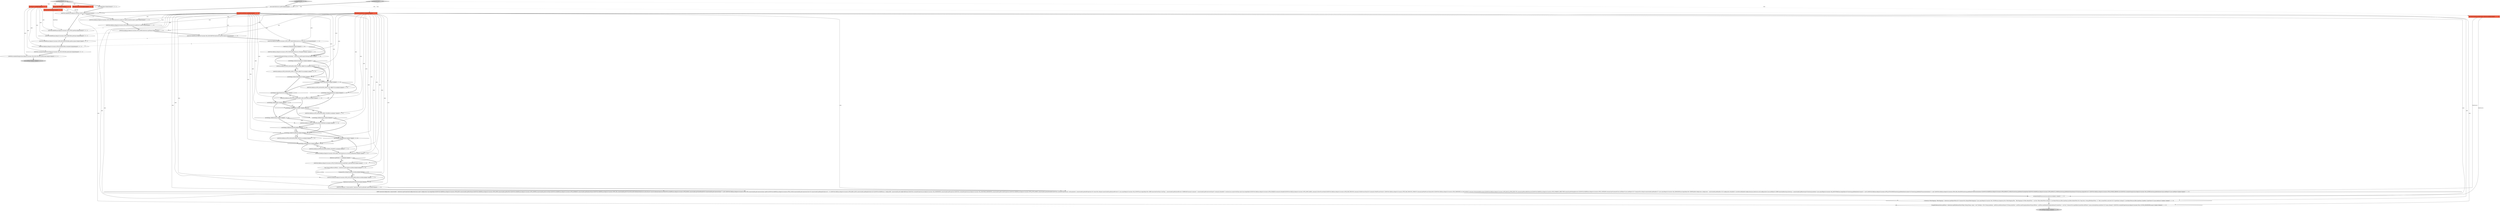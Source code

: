 digraph {
32 [style = filled, label = "JSONUtils.field(json,RegistryConstants.ATTR_NAME,dataSource.getName())@@@7@@@['1', '1', '0']", fillcolor = white, shape = ellipse image = "AAA0AAABBB1BBB"];
58 [style = filled, label = "JSONUtils.fieldNE(json,RegistryConstants.ATTR_NAME,filter.getName())@@@6@@@['0', '0', '1']", fillcolor = white, shape = ellipse image = "AAA0AAABBB3BBB"];
28 [style = filled, label = "JSONUtils.field(json,RegistryConstants.ATTR_FOLDER,dataSource.getFolder().getFolderPath())@@@23@@@['1', '1', '0']", fillcolor = white, shape = ellipse image = "AAA0AAABBB1BBB"];
3 [style = filled, label = "navSettings.isHideSchemas()@@@15@@@['1', '0', '0']", fillcolor = white, shape = diamond image = "AAA0AAABBB1BBB"];
36 [style = filled, label = "JSONUtils.field(json,RegistryConstants.ATTR_DRIVER,dataSource.getDriver().getId())@@@6@@@['1', '1', '0']", fillcolor = white, shape = ellipse image = "AAA0AAABBB1BBB"];
46 [style = filled, label = "@NotNull JsonWriter json@@@2@@@['0', '1', '0']", fillcolor = tomato, shape = box image = "AAA0AAABBB2BBB"];
15 [style = filled, label = "JSONUtils.field(json,ATTR_NAVIGATOR_SHOW_SYSTEM_OBJECTS,true)@@@11@@@['1', '0', '0']", fillcolor = white, shape = ellipse image = "AAA0AAABBB1BBB"];
45 [style = filled, label = "navSettings.isShowOnlyEntities()@@@16@@@['0', '1', '0']", fillcolor = white, shape = diamond image = "AAA0AAABBB2BBB"];
10 [style = filled, label = "json.endObject()@@@144@@@['1', '1', '0']", fillcolor = lightgray, shape = ellipse image = "AAA0AAABBB1BBB"];
30 [style = filled, label = "{SimplePreferenceStore prefStore = dataSource.getPreferenceStore()Map<String,String> props = new TreeMap<>()for (String propName : prefStore.preferenceNames()){String propValue = prefStore.getString(propName)String defValue = prefStore.getDefaultString(propName)if (propValue != null && !CommonUtils.equalObjects(propValue,defValue)) {props.put(propName,propValue)}}if (!props.isEmpty()) {JSONUtils.serializeProperties(json,RegistryConstants.TAG_CUSTOM_PROPERTIES,props)}}@@@130@@@['1', '1', '0']", fillcolor = white, shape = ellipse image = "AAA0AAABBB1BBB"];
12 [style = filled, label = "DataSourceNavigatorSettings navSettings = dataSource.getNavigatorSettings()@@@13@@@['1', '1', '0']", fillcolor = white, shape = ellipse image = "AAA0AAABBB1BBB"];
44 [style = filled, label = "dataSource.isTemplate()@@@10@@@['0', '1', '0']", fillcolor = white, shape = diamond image = "AAA1AAABBB2BBB"];
57 [style = filled, label = "JSONUtils.serializeStringList(json,RegistryConstants.TAG_INCLUDE,filter.getInclude())@@@9@@@['0', '0', '1']", fillcolor = white, shape = ellipse image = "AAA0AAABBB3BBB"];
54 [style = filled, label = "JsonWriter json@@@2@@@['0', '0', '1']", fillcolor = tomato, shape = box image = "AAA0AAABBB3BBB"];
27 [style = filled, label = "JSONUtils.field(json,ATTR_NAVIGATOR_SHOW_ONLY_ENTITIES,true)@@@16@@@['1', '1', '0']", fillcolor = white, shape = ellipse image = "AAA0AAABBB1BBB"];
2 [style = filled, label = "json.name(dataSource.getId())@@@3@@@['1', '1', '0']", fillcolor = white, shape = ellipse image = "AAA0AAABBB1BBB"];
39 [style = filled, label = "JSONUtils.field(json,ATTR_NAVIGATOR_HIDE_VIRTUAL,true)@@@19@@@['0', '1', '0']", fillcolor = white, shape = ellipse image = "AAA0AAABBB2BBB"];
9 [style = filled, label = "{Collection<FilterMapping> filterMappings = dataSource.getObjectFilters()if (!CommonUtils.isEmpty(filterMappings)) {json.name(RegistryConstants.TAG_FILTERS)json.beginArray()for (FilterMapping filter : filterMappings){if (filter.defaultFilter != null && !filter.defaultFilter.isEmpty()) {saveObjectFiler(json,filter.typeName,null,filter.defaultFilter)}for (Map.Entry<String,DBSObjectFilter> cf : filter.customFilters.entrySet()){if (!cf.getValue().isEmpty()) {saveObjectFiler(json,filter.typeName,cf.getKey(),cf.getValue())}}}json.endArray()}}@@@112@@@['1', '1', '0']", fillcolor = white, shape = ellipse image = "AAA0AAABBB1BBB"];
26 [style = filled, label = "!CommonUtils.isEmpty(lockPasswordHash)@@@26@@@['1', '1', '0']", fillcolor = white, shape = diamond image = "AAA0AAABBB1BBB"];
48 [style = filled, label = "saveDataSource['0', '1', '0']", fillcolor = lightgray, shape = diamond image = "AAA0AAABBB2BBB"];
52 [style = filled, label = "json.endObject()@@@11@@@['0', '0', '1']", fillcolor = lightgray, shape = ellipse image = "AAA0AAABBB3BBB"];
42 [style = filled, label = "JSONUtils.field(json,ATTR_NAVIGATOR_MERGE_ENTITIES,true)@@@20@@@['0', '1', '0']", fillcolor = white, shape = ellipse image = "AAA0AAABBB2BBB"];
14 [style = filled, label = "navSettings.isShowOnlyEntities()@@@13@@@['1', '0', '0']", fillcolor = white, shape = diamond image = "AAA0AAABBB1BBB"];
11 [style = filled, label = "@NotNull DataSourceDescriptor dataSource@@@2@@@['1', '1', '0']", fillcolor = tomato, shape = box image = "AAA0AAABBB1BBB"];
17 [style = filled, label = "dataSource.getFolder() != null@@@22@@@['1', '1', '0']", fillcolor = white, shape = diamond image = "AAA0AAABBB1BBB"];
35 [style = filled, label = "navSettings.isHideFolders()@@@17@@@['1', '1', '0']", fillcolor = white, shape = diamond image = "AAA0AAABBB1BBB"];
34 [style = filled, label = "navSettings.isHideFolders()@@@14@@@['1', '0', '0']", fillcolor = white, shape = diamond image = "AAA0AAABBB1BBB"];
50 [style = filled, label = "saveObjectFiler['0', '0', '1']", fillcolor = lightgray, shape = diamond image = "AAA0AAABBB3BBB"];
38 [style = filled, label = "JSONUtils.field(json,ATTR_NAVIGATOR_HIDE_FOLDERS,true)@@@17@@@['0', '1', '0']", fillcolor = white, shape = ellipse image = "AAA0AAABBB2BBB"];
61 [style = filled, label = "JSONUtils.field(json,RegistryConstants.ATTR_ENABLED,filter.isEnabled())@@@8@@@['0', '0', '1']", fillcolor = white, shape = ellipse image = "AAA0AAABBB3BBB"];
24 [style = filled, label = "JSONUtils.fieldNE(json,RegistryConstants.ATTR_ID,objectID)@@@4@@@['1', '1', '1']", fillcolor = white, shape = ellipse image = "AAA0AAABBB1BBB"];
29 [style = filled, label = "{DBPConnectionConfiguration connectionInfo = dataSource.getConnectionConfiguration()json.name(\"configuration\")json.beginObject()JSONUtils.fieldNE(json,RegistryConstants.ATTR_HOST,connectionInfo.getHostName())JSONUtils.fieldNE(json,RegistryConstants.ATTR_PORT,connectionInfo.getHostPort())JSONUtils.fieldNE(json,RegistryConstants.ATTR_SERVER,connectionInfo.getServerName())JSONUtils.fieldNE(json,RegistryConstants.ATTR_DATABASE,connectionInfo.getDatabaseName())JSONUtils.fieldNE(json,RegistryConstants.ATTR_URL,connectionInfo.getUrl())saveSecuredCredentials(dataSource,null,null,new SecureCredentials(dataSource))JSONUtils.fieldNE(json,RegistryConstants.ATTR_HOME,connectionInfo.getClientHomeId())if (connectionInfo.getConnectionType() != null) {JSONUtils.field(json,RegistryConstants.ATTR_TYPE,connectionInfo.getConnectionType().getId())}JSONUtils.fieldNE(json,RegistryConstants.ATTR_COLOR,connectionInfo.getConnectionColor())if (connectionInfo.getKeepAliveInterval() > 0) {JSONUtils.field(json,RegistryConstants.ATTR_KEEP_ALIVE,connectionInfo.getKeepAliveInterval())}JSONUtils.fieldNE(json,\"config-profile\",connectionInfo.getConfigProfileName())JSONUtils.serializeProperties(json,RegistryConstants.TAG_PROPERTIES,connectionInfo.getProperties())JSONUtils.serializeProperties(json,RegistryConstants.TAG_PROVIDER_PROPERTIES,connectionInfo.getProviderProperties())JSONUtils.fieldNE(json,RegistryConstants.ATTR_AUTH_MODEL,connectionInfo.getAuthModelId())JSONUtils.serializeProperties(json,\"auth-properties\",connectionInfo.getAuthProperties())if (!ArrayUtils.isEmpty(connectionInfo.getDeclaredEvents())) {json.name(RegistryConstants.TAG_EVENTS)json.beginObject()for (DBPConnectionEventType eventType : connectionInfo.getDeclaredEvents()){DBRShellCommand command = connectionInfo.getEvent(eventType)if (!command.isEnabled()) {continue}json.name(eventType.name())json.beginObject()JSONUtils.field(json,RegistryConstants.ATTR_ENABLED,command.isEnabled())JSONUtils.field(json,RegistryConstants.ATTR_SHOW_PANEL,command.isShowProcessPanel())JSONUtils.field(json,RegistryConstants.ATTR_WAIT_PROCESS,command.isWaitProcessFinish())if (command.isWaitProcessFinish()) {JSONUtils.field(json,RegistryConstants.ATTR_WAIT_PROCESS_TIMEOUT,command.getWaitProcessTimeoutMs())}JSONUtils.field(json,RegistryConstants.ATTR_TERMINATE_AT_DISCONNECT,command.isTerminateAtDisconnect())JSONUtils.field(json,RegistryConstants.ATTR_PAUSE_AFTER_EXECUTE,command.getPauseAfterExecute())JSONUtils.fieldNE(json,RegistryConstants.ATTR_WORKING_DIRECTORY,command.getWorkingDirectory())JSONUtils.fieldNE(json,RegistryConstants.ATTR_COMMAND,command.getCommand())json.endObject()}json.endObject()}if (!CommonUtils.isEmpty(connectionInfo.getHandlers())) {json.name(RegistryConstants.TAG_HANDLERS)json.beginObject()for (DBWHandlerConfiguration configuration : connectionInfo.getHandlers()){if (configuration.isEnabled()) {saveNetworkHandlerConfiguration(json,dataSource,null,configuration)}}json.endObject()}{DBPConnectionBootstrap bootstrap = connectionInfo.getBootstrap()if (bootstrap.hasData()) {json.name(RegistryConstants.TAG_BOOTSTRAP)json.beginObject()if (bootstrap.getDefaultAutoCommit() != null) {JSONUtils.field(json,RegistryConstants.ATTR_AUTOCOMMIT,bootstrap.getDefaultAutoCommit())}if (bootstrap.getDefaultTransactionIsolation() != null) {JSONUtils.field(json,RegistryConstants.ATTR_TXN_ISOLATION,bootstrap.getDefaultTransactionIsolation())}JSONUtils.fieldNE(json,RegistryConstants.ATTR_DEFAULT_CATALOG,bootstrap.getDefaultCatalogName())JSONUtils.fieldNE(json,RegistryConstants.ATTR_DEFAULT_SCHEMA,bootstrap.getDefaultSchemaName())if (bootstrap.isIgnoreErrors()) {JSONUtils.field(json,RegistryConstants.ATTR_IGNORE_ERRORS,true)}JSONUtils.serializeStringList(json,RegistryConstants.TAG_QUERY,bootstrap.getInitQueries())json.endObject()}}json.endObject()}@@@32@@@['1', '1', '0']", fillcolor = white, shape = ellipse image = "AAA0AAABBB1BBB"];
41 [style = filled, label = "navSettings.isHideSchemas()@@@18@@@['0', '1', '0']", fillcolor = white, shape = diamond image = "AAA0AAABBB2BBB"];
49 [style = filled, label = "String typeName@@@2@@@['0', '0', '1']", fillcolor = tomato, shape = box image = "AAA0AAABBB3BBB"];
59 [style = filled, label = "JSONUtils.fieldNE(json,RegistryConstants.ATTR_DESCRIPTION,filter.getDescription())@@@7@@@['0', '0', '1']", fillcolor = white, shape = ellipse image = "AAA0AAABBB3BBB"];
16 [style = filled, label = "navSettings.isHideVirtualModel()@@@19@@@['1', '1', '0']", fillcolor = white, shape = diamond image = "AAA0AAABBB1BBB"];
0 [style = filled, label = "JSONUtils.field(json,RegistryConstants.ATTR_PROVIDER,dataSource.getDriver().getProviderDescriptor().getId())@@@5@@@['1', '1', '0']", fillcolor = white, shape = ellipse image = "AAA0AAABBB1BBB"];
56 [style = filled, label = "String objectID@@@2@@@['0', '0', '1']", fillcolor = tomato, shape = box image = "AAA0AAABBB3BBB"];
47 [style = filled, label = "navSettings.isShowSystemObjects()@@@14@@@['0', '1', '0']", fillcolor = white, shape = diamond image = "AAA0AAABBB2BBB"];
20 [style = filled, label = "serializeModifyPermissions(json,dataSource)@@@111@@@['1', '1', '0']", fillcolor = white, shape = ellipse image = "AAA0AAABBB1BBB"];
33 [style = filled, label = "JSONUtils.field(json,RegistryConstants.ATTR_LOCK_PASSWORD,lockPasswordHash)@@@27@@@['1', '1', '0']", fillcolor = white, shape = ellipse image = "AAA0AAABBB1BBB"];
23 [style = filled, label = "dataSource.hasSharedVirtualModel()@@@29@@@['1', '1', '0']", fillcolor = white, shape = diamond image = "AAA0AAABBB1BBB"];
40 [style = filled, label = "JSONUtils.field(json,RegistryConstants.ATTR_TEMPLATE,dataSource.isTemplate())@@@11@@@['0', '1', '0']", fillcolor = white, shape = ellipse image = "AAA1AAABBB2BBB"];
6 [style = filled, label = "navSettings.isHideVirtualModel()@@@16@@@['1', '0', '0']", fillcolor = white, shape = diamond image = "AAA0AAABBB1BBB"];
37 [style = filled, label = "JSONUtils.fieldNE(json,RegistryConstants.TAG_DESCRIPTION,dataSource.getDescription())@@@8@@@['1', '1', '0']", fillcolor = white, shape = ellipse image = "AAA0AAABBB1BBB"];
53 [style = filled, label = "JSONUtils.fieldNE(json,RegistryConstants.ATTR_TYPE,typeName)@@@5@@@['0', '0', '1']", fillcolor = white, shape = ellipse image = "AAA0AAABBB3BBB"];
13 [style = filled, label = "navSettings.isMergeEntities()@@@17@@@['1', '0', '0']", fillcolor = white, shape = diamond image = "AAA0AAABBB1BBB"];
18 [style = filled, label = "navSettings.isMergeEntities()@@@20@@@['1', '1', '0']", fillcolor = white, shape = diamond image = "AAA0AAABBB1BBB"];
19 [style = filled, label = "JSONUtils.field(json,ATTR_NAVIGATOR_SHOW_SYSTEM_OBJECTS,true)@@@14@@@['1', '1', '0']", fillcolor = white, shape = ellipse image = "AAA0AAABBB1BBB"];
22 [style = filled, label = "navSettings.isShowUtilityObjects()@@@15@@@['1', '1', '0']", fillcolor = white, shape = diamond image = "AAA0AAABBB1BBB"];
55 [style = filled, label = "json.beginObject()@@@3@@@['0', '0', '1']", fillcolor = white, shape = ellipse image = "AAA0AAABBB3BBB"];
25 [style = filled, label = "JSONUtils.field(json,RegistryConstants.ATTR_SAVE_PASSWORD,dataSource.isSavePassword())@@@9@@@['1', '1', '0']", fillcolor = white, shape = ellipse image = "AAA0AAABBB1BBB"];
8 [style = filled, label = "@NotNull JsonWriter json@@@2@@@['1', '0', '0']", fillcolor = tomato, shape = box image = "AAA0AAABBB1BBB"];
5 [style = filled, label = "JSONUtils.field(json,\"virtual-model-id\",dataSource.getVirtualModel().getId())@@@30@@@['1', '1', '0']", fillcolor = white, shape = ellipse image = "AAA0AAABBB1BBB"];
21 [style = filled, label = "navSettings.isShowUtilityObjects()@@@12@@@['1', '0', '0']", fillcolor = white, shape = diamond image = "AAA0AAABBB1BBB"];
4 [style = filled, label = "saveDataSource['1', '0', '0']", fillcolor = lightgray, shape = diamond image = "AAA0AAABBB1BBB"];
51 [style = filled, label = "JSONUtils.serializeStringList(json,RegistryConstants.TAG_EXCLUDE,filter.getExclude())@@@10@@@['0', '0', '1']", fillcolor = white, shape = ellipse image = "AAA0AAABBB3BBB"];
60 [style = filled, label = "DBSObjectFilter filter@@@2@@@['0', '0', '1']", fillcolor = tomato, shape = box image = "AAA0AAABBB3BBB"];
1 [style = filled, label = "final String lockPasswordHash = dataSource.getLockPasswordHash()@@@25@@@['1', '1', '0']", fillcolor = white, shape = ellipse image = "AAA0AAABBB1BBB"];
7 [style = filled, label = "JSONUtils.field(json,RegistryConstants.ATTR_READ_ONLY,dataSource.isConnectionReadOnly())@@@21@@@['1', '1', '0']", fillcolor = white, shape = ellipse image = "AAA0AAABBB1BBB"];
43 [style = filled, label = "JSONUtils.field(json,ATTR_NAVIGATOR_SHOW_UTIL_OBJECTS,true)@@@15@@@['0', '1', '0']", fillcolor = white, shape = ellipse image = "AAA0AAABBB2BBB"];
31 [style = filled, label = "JSONUtils.field(json,ATTR_NAVIGATOR_HIDE_SCHEMAS,true)@@@18@@@['1', '1', '0']", fillcolor = white, shape = ellipse image = "AAA0AAABBB1BBB"];
35->38 [style = dotted, label="true"];
1->33 [style = solid, label="lockPasswordHash"];
6->16 [style = dotted, label="true"];
59->61 [style = bold, label=""];
21->22 [style = bold, label=""];
43->45 [style = bold, label=""];
50->54 [style = dotted, label="true"];
46->31 [style = solid, label="json"];
32->37 [style = bold, label=""];
21->22 [style = dotted, label="true"];
38->41 [style = bold, label=""];
46->30 [style = solid, label="json"];
51->52 [style = bold, label=""];
19->22 [style = bold, label=""];
17->28 [style = dotted, label="true"];
16->13 [style = bold, label=""];
9->30 [style = bold, label=""];
45->27 [style = dotted, label="true"];
25->12 [style = bold, label=""];
46->37 [style = solid, label="json"];
39->18 [style = bold, label=""];
61->57 [style = bold, label=""];
4->2 [style = bold, label=""];
3->6 [style = bold, label=""];
48->46 [style = dotted, label="true"];
48->11 [style = dotted, label="true"];
28->1 [style = bold, label=""];
31->6 [style = bold, label=""];
8->16 [style = solid, label="json"];
22->14 [style = bold, label=""];
45->27 [style = bold, label=""];
33->23 [style = bold, label=""];
47->22 [style = bold, label=""];
5->29 [style = bold, label=""];
54->53 [style = solid, label="json"];
26->23 [style = bold, label=""];
8->30 [style = solid, label="json"];
27->34 [style = bold, label=""];
8->18 [style = solid, label="json"];
46->27 [style = solid, label="json"];
8->29 [style = solid, label="json"];
54->59 [style = solid, label="json"];
58->59 [style = bold, label=""];
23->29 [style = bold, label=""];
17->1 [style = bold, label=""];
46->38 [style = solid, label="json"];
8->27 [style = solid, label="json"];
35->3 [style = bold, label=""];
16->39 [style = bold, label=""];
50->56 [style = dotted, label="true"];
24->53 [style = bold, label=""];
42->7 [style = bold, label=""];
25->61 [style = dashed, label="0"];
15->21 [style = bold, label=""];
12->47 [style = bold, label=""];
24->0 [style = bold, label=""];
8->37 [style = solid, label="json"];
54->57 [style = solid, label="json"];
8->15 [style = solid, label="json"];
50->55 [style = bold, label=""];
44->40 [style = dotted, label="true"];
8->20 [style = solid, label="json"];
3->31 [style = dotted, label="true"];
8->5 [style = solid, label="json"];
41->16 [style = bold, label=""];
0->36 [style = bold, label=""];
57->51 [style = bold, label=""];
12->19 [style = bold, label=""];
23->5 [style = bold, label=""];
22->43 [style = bold, label=""];
8->32 [style = solid, label="json"];
14->34 [style = bold, label=""];
2->24 [style = bold, label=""];
46->42 [style = solid, label="json"];
54->24 [style = solid, label="json"];
8->28 [style = solid, label="json"];
46->20 [style = solid, label="json"];
34->35 [style = bold, label=""];
22->45 [style = bold, label=""];
25->44 [style = bold, label=""];
31->16 [style = bold, label=""];
53->58 [style = bold, label=""];
44->40 [style = bold, label=""];
46->19 [style = solid, label="json"];
21->14 [style = bold, label=""];
35->41 [style = bold, label=""];
46->25 [style = solid, label="json"];
36->53 [style = dashed, label="0"];
47->19 [style = bold, label=""];
56->24 [style = solid, label="objectID"];
23->5 [style = dotted, label="true"];
4->11 [style = dotted, label="true"];
26->33 [style = bold, label=""];
0->24 [style = dashed, label="0"];
8->22 [style = solid, label="json"];
41->31 [style = bold, label=""];
46->36 [style = solid, label="json"];
41->31 [style = dotted, label="true"];
8->9 [style = solid, label="json"];
46->43 [style = solid, label="json"];
6->16 [style = bold, label=""];
49->53 [style = solid, label="typeName"];
46->40 [style = solid, label="json"];
16->39 [style = dotted, label="true"];
13->18 [style = dotted, label="true"];
3->31 [style = bold, label=""];
19->15 [style = dotted, label="true"];
26->33 [style = dotted, label="true"];
8->35 [style = solid, label="json"];
36->32 [style = bold, label=""];
7->17 [style = bold, label=""];
45->35 [style = bold, label=""];
1->26 [style = bold, label=""];
20->9 [style = bold, label=""];
48->2 [style = bold, label=""];
47->19 [style = dotted, label="true"];
29->20 [style = bold, label=""];
18->7 [style = bold, label=""];
46->7 [style = solid, label="json"];
14->27 [style = bold, label=""];
46->28 [style = solid, label="json"];
37->59 [style = dashed, label="0"];
44->12 [style = bold, label=""];
32->58 [style = dashed, label="0"];
13->7 [style = bold, label=""];
46->29 [style = solid, label="json"];
40->12 [style = bold, label=""];
18->42 [style = bold, label=""];
50->49 [style = dotted, label="true"];
22->43 [style = dotted, label="true"];
8->25 [style = solid, label="json"];
46->32 [style = solid, label="json"];
16->18 [style = bold, label=""];
11->29 [style = solid, label="dataSource"];
14->27 [style = dotted, label="true"];
19->15 [style = bold, label=""];
54->58 [style = solid, label="json"];
34->35 [style = dotted, label="true"];
6->13 [style = bold, label=""];
18->42 [style = dotted, label="true"];
8->33 [style = solid, label="json"];
46->39 [style = solid, label="json"];
34->3 [style = bold, label=""];
30->10 [style = bold, label=""];
55->24 [style = bold, label=""];
13->18 [style = bold, label=""];
27->35 [style = bold, label=""];
4->8 [style = dotted, label="true"];
46->33 [style = solid, label="json"];
19->21 [style = bold, label=""];
50->60 [style = dotted, label="true"];
11->20 [style = solid, label="dataSource"];
8->7 [style = solid, label="json"];
46->0 [style = solid, label="json"];
35->38 [style = bold, label=""];
17->28 [style = bold, label=""];
54->61 [style = solid, label="json"];
8->36 [style = solid, label="json"];
54->51 [style = solid, label="json"];
46->9 [style = solid, label="json"];
46->5 [style = solid, label="json"];
37->25 [style = bold, label=""];
8->31 [style = solid, label="json"];
8->0 [style = solid, label="json"];
}
